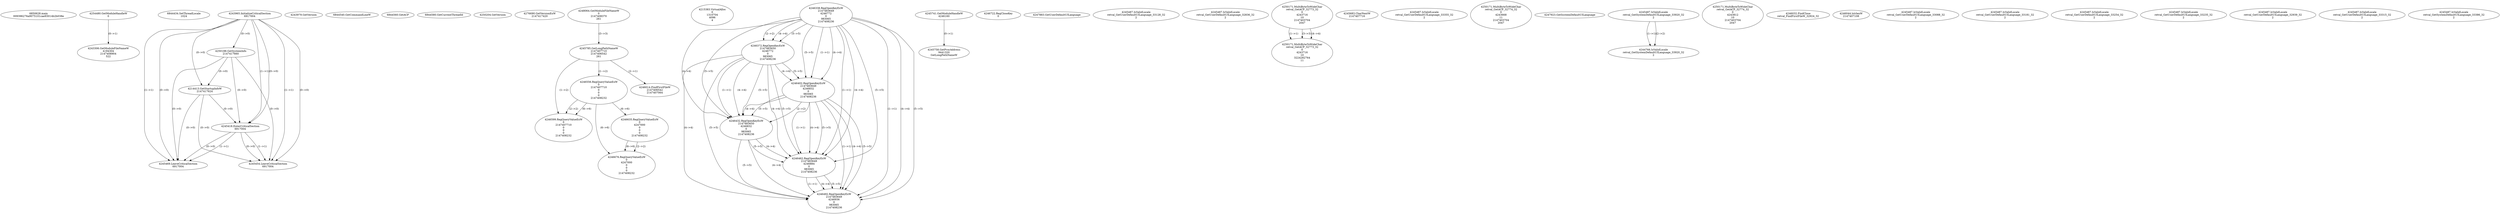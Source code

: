 // Global SCDG with merge call
digraph {
	0 [label="6850628.main
009396276a9075101cae93014b2b038e"]
	1 [label="4254480.GetModuleHandleW
0"]
	2 [label="6844434.SetThreadLocale
1024"]
	3 [label="4243965.InitializeCriticalSection
6917004"]
	4 [label="4243979.GetVersion
"]
	5 [label="4250188.GetSystemInfo
2147417660"]
	3 -> 5 [label="(0-->0)"]
	6 [label="6844540.GetCommandLineW
"]
	7 [label="4214413.GetStartupInfoW
2147417624"]
	3 -> 7 [label="(0-->0)"]
	5 -> 7 [label="(0-->0)"]
	8 [label="6844560.GetACP
"]
	9 [label="6844580.GetCurrentThreadId
"]
	10 [label="4250204.GetVersion
"]
	11 [label="4276690.GetVersionExW
2147417420"]
	12 [label="4243306.GetModuleFileNameW
4194304
2147408904
522"]
	1 -> 12 [label="(0-->1)"]
	13 [label="4248064.GetModuleFileNameW
0
2147408370
261"]
	14 [label="4215383.VirtualAlloc
0
1310704
4096
4"]
	15 [label="4246338.RegOpenKeyExW
2147483649
4246772
0
983065
2147408236"]
	16 [label="4246372.RegOpenKeyExW
2147483650
4246772
0
983065
2147408236"]
	15 -> 16 [label="(2-->2)"]
	15 -> 16 [label="(4-->4)"]
	15 -> 16 [label="(5-->5)"]
	17 [label="4245741.GetModuleHandleW
4246160"]
	18 [label="4245758.GetProcAddress
9441320
GetLongPathNameW"]
	17 -> 18 [label="(0-->1)"]
	19 [label="4245785.GetLongPathNameW
2147407710
2147406542
261"]
	13 -> 19 [label="(3-->3)"]
	20 [label="4246556.RegQueryValueExW
0
2147407710
0
0
0
2147408232"]
	19 -> 20 [label="(1-->2)"]
	21 [label="4246635.RegQueryValueExW
0
4247000
0
0
0
2147408232"]
	20 -> 21 [label="(6-->6)"]
	22 [label="4246722.RegCloseKey
0"]
	23 [label="4247883.GetUserDefaultUILanguage
"]
	24 [label="4245418.EnterCriticalSection
6917004"]
	3 -> 24 [label="(1-->1)"]
	3 -> 24 [label="(0-->0)"]
	5 -> 24 [label="(0-->0)"]
	7 -> 24 [label="(0-->0)"]
	25 [label="4245469.LeaveCriticalSection
6917004"]
	3 -> 25 [label="(1-->1)"]
	24 -> 25 [label="(1-->1)"]
	3 -> 25 [label="(0-->0)"]
	5 -> 25 [label="(0-->0)"]
	7 -> 25 [label="(0-->0)"]
	24 -> 25 [label="(0-->0)"]
	26 [label="4245487.IsValidLocale
retval_GetUserDefaultUILanguage_33128_32
2"]
	27 [label="4246599.RegQueryValueExW
0
2147407710
0
0
0
2147408232"]
	19 -> 27 [label="(1-->2)"]
	20 -> 27 [label="(2-->2)"]
	20 -> 27 [label="(6-->6)"]
	28 [label="4245487.IsValidLocale
retval_GetUserDefaultUILanguage_32836_32
2"]
	29 [label="4250171.MultiByteToWideChar
retval_GetACP_32773_32
0
4243716
10
2147403704
2047"]
	30 [label="4250171.MultiByteToWideChar
retval_GetACP_32773_32
0
4243716
10
3224282764
11"]
	29 -> 30 [label="(1-->1)"]
	29 -> 30 [label="(3-->3)"]
	29 -> 30 [label="(4-->4)"]
	31 [label="4245683.CharNextW
2147407716"]
	32 [label="4246014.FindFirstFileW
2147406542
2147407064"]
	19 -> 32 [label="(2-->1)"]
	33 [label="4245487.IsValidLocale
retval_GetUserDefaultUILanguage_33355_32
2"]
	34 [label="4250171.MultiByteToWideChar
retval_GetACP_32774_32
0
4243668
11
2147403704
2047"]
	35 [label="4246402.RegOpenKeyExW
2147483649
4246832
0
983065
2147408236"]
	15 -> 35 [label="(1-->1)"]
	15 -> 35 [label="(4-->4)"]
	16 -> 35 [label="(4-->4)"]
	15 -> 35 [label="(5-->5)"]
	16 -> 35 [label="(5-->5)"]
	36 [label="4246676.RegQueryValueExW
0
4247000
0
0
0
2147408232"]
	21 -> 36 [label="(2-->2)"]
	20 -> 36 [label="(6-->6)"]
	21 -> 36 [label="(6-->6)"]
	37 [label="4245454.LeaveCriticalSection
6917004"]
	3 -> 37 [label="(1-->1)"]
	24 -> 37 [label="(1-->1)"]
	3 -> 37 [label="(0-->0)"]
	5 -> 37 [label="(0-->0)"]
	7 -> 37 [label="(0-->0)"]
	24 -> 37 [label="(0-->0)"]
	38 [label="4247923.GetSystemDefaultUILanguage
"]
	39 [label="4245487.IsValidLocale
retval_GetSystemDefaultUILanguage_33920_32
2"]
	40 [label="4244766.IsValidLocale
retval_GetSystemDefaultUILanguage_33920_32
2"]
	39 -> 40 [label="(1-->1)"]
	39 -> 40 [label="(2-->2)"]
	41 [label="4250171.MultiByteToWideChar
retval_GetACP_32774_32
0
4243812
10
2147403704
2047"]
	42 [label="4246032.FindClose
retval_FindFirstFileW_32924_32"]
	43 [label="4246044.lstrlenW
2147407108"]
	44 [label="4245487.IsValidLocale
retval_GetUserDefaultUILanguage_33088_32
2"]
	45 [label="4245487.IsValidLocale
retval_GetUserDefaultUILanguage_33181_32
2"]
	46 [label="4245487.IsValidLocale
retval_GetUserDefaultUILanguage_33254_32
2"]
	47 [label="4246432.RegOpenKeyExW
2147483650
4246832
0
983065
2147408236"]
	16 -> 47 [label="(1-->1)"]
	35 -> 47 [label="(2-->2)"]
	15 -> 47 [label="(4-->4)"]
	16 -> 47 [label="(4-->4)"]
	35 -> 47 [label="(4-->4)"]
	15 -> 47 [label="(5-->5)"]
	16 -> 47 [label="(5-->5)"]
	35 -> 47 [label="(5-->5)"]
	48 [label="4246462.RegOpenKeyExW
2147483649
4246884
0
983065
2147408236"]
	15 -> 48 [label="(1-->1)"]
	35 -> 48 [label="(1-->1)"]
	15 -> 48 [label="(4-->4)"]
	16 -> 48 [label="(4-->4)"]
	35 -> 48 [label="(4-->4)"]
	47 -> 48 [label="(4-->4)"]
	15 -> 48 [label="(5-->5)"]
	16 -> 48 [label="(5-->5)"]
	35 -> 48 [label="(5-->5)"]
	47 -> 48 [label="(5-->5)"]
	49 [label="4246492.RegOpenKeyExW
2147483649
4246936
0
983065
2147408236"]
	15 -> 49 [label="(1-->1)"]
	35 -> 49 [label="(1-->1)"]
	48 -> 49 [label="(1-->1)"]
	15 -> 49 [label="(4-->4)"]
	16 -> 49 [label="(4-->4)"]
	35 -> 49 [label="(4-->4)"]
	47 -> 49 [label="(4-->4)"]
	48 -> 49 [label="(4-->4)"]
	15 -> 49 [label="(5-->5)"]
	16 -> 49 [label="(5-->5)"]
	35 -> 49 [label="(5-->5)"]
	47 -> 49 [label="(5-->5)"]
	48 -> 49 [label="(5-->5)"]
	50 [label="4245487.IsValidLocale
retval_GetUserDefaultUILanguage_33235_32
2"]
	51 [label="4245487.IsValidLocale
retval_GetUserDefaultUILanguage_32939_32
2"]
	52 [label="4245487.IsValidLocale
retval_GetUserDefaultUILanguage_33315_32
2"]
	53 [label="4245487.IsValidLocale
retval_GetSystemDefaultUILanguage_33386_32
2"]
}

